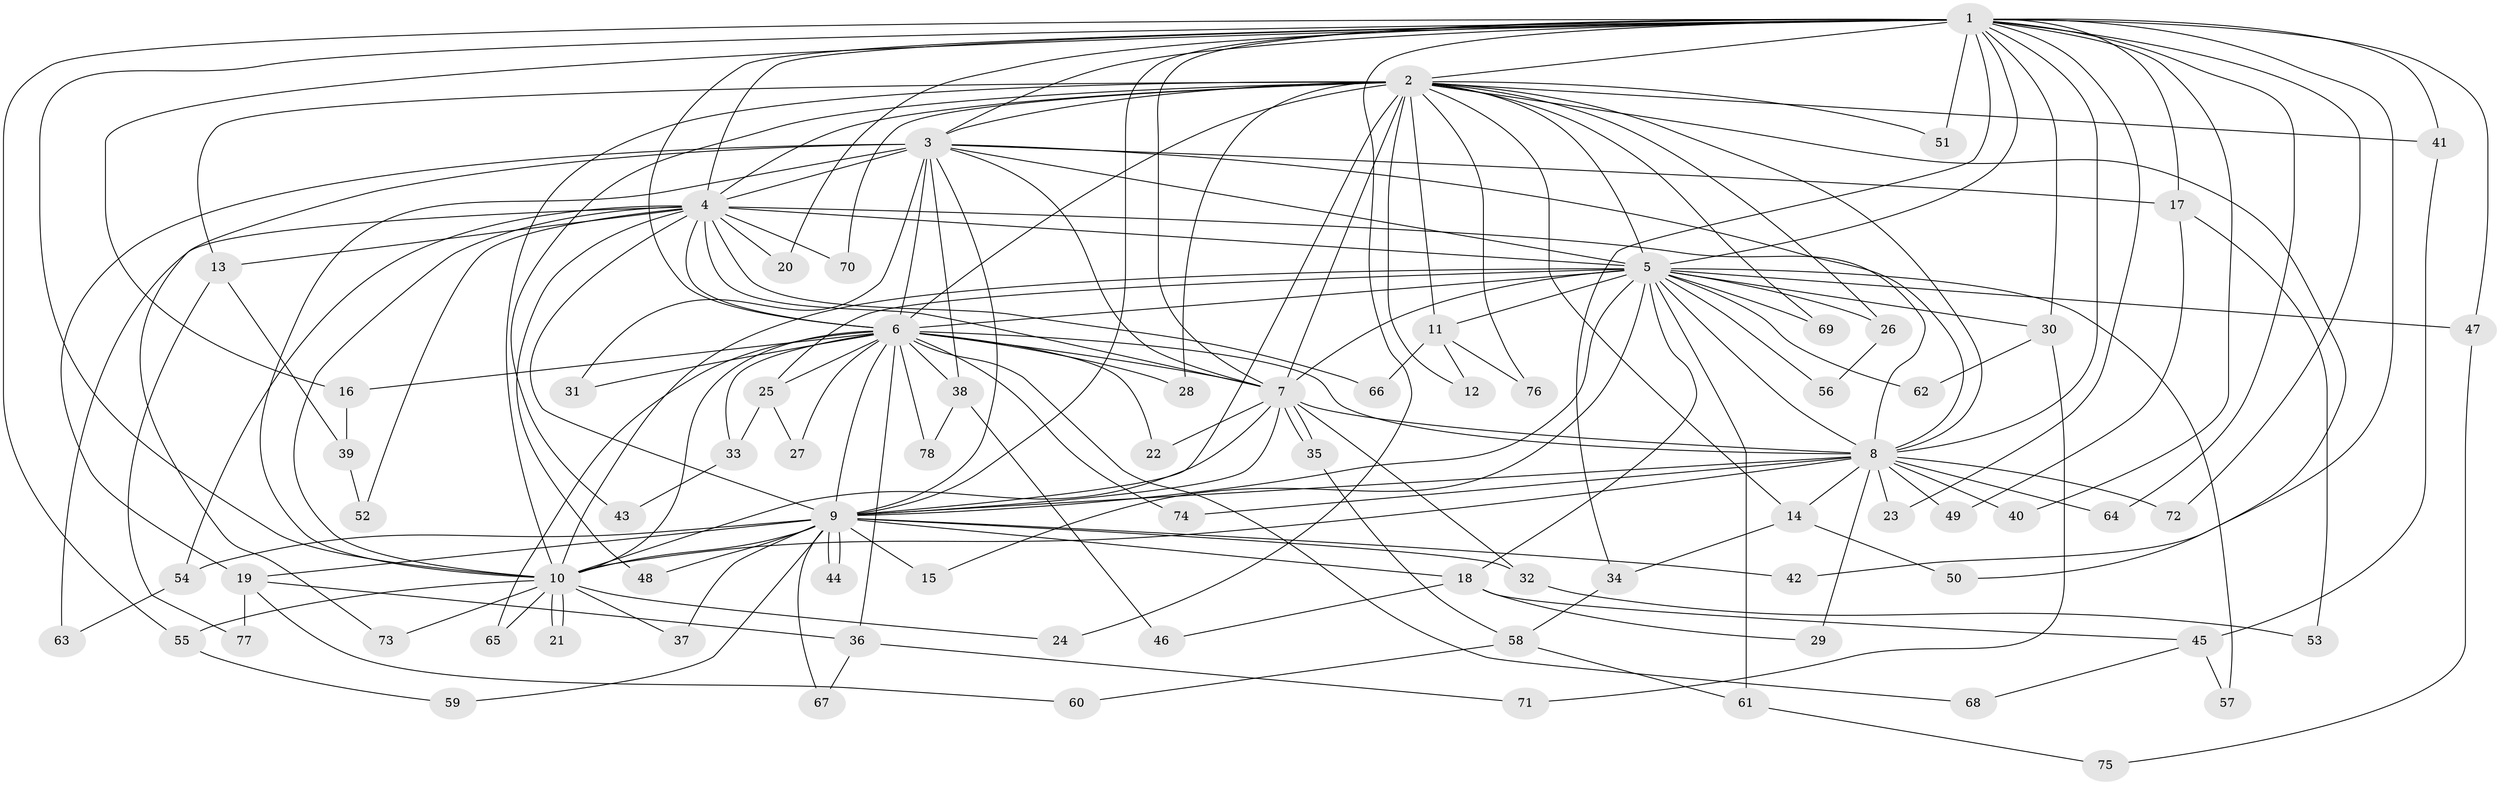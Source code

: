 // Generated by graph-tools (version 1.1) at 2025/49/03/09/25 03:49:31]
// undirected, 78 vertices, 181 edges
graph export_dot {
graph [start="1"]
  node [color=gray90,style=filled];
  1;
  2;
  3;
  4;
  5;
  6;
  7;
  8;
  9;
  10;
  11;
  12;
  13;
  14;
  15;
  16;
  17;
  18;
  19;
  20;
  21;
  22;
  23;
  24;
  25;
  26;
  27;
  28;
  29;
  30;
  31;
  32;
  33;
  34;
  35;
  36;
  37;
  38;
  39;
  40;
  41;
  42;
  43;
  44;
  45;
  46;
  47;
  48;
  49;
  50;
  51;
  52;
  53;
  54;
  55;
  56;
  57;
  58;
  59;
  60;
  61;
  62;
  63;
  64;
  65;
  66;
  67;
  68;
  69;
  70;
  71;
  72;
  73;
  74;
  75;
  76;
  77;
  78;
  1 -- 2;
  1 -- 3;
  1 -- 4;
  1 -- 5;
  1 -- 6;
  1 -- 7;
  1 -- 8;
  1 -- 9;
  1 -- 10;
  1 -- 16;
  1 -- 17;
  1 -- 20;
  1 -- 23;
  1 -- 24;
  1 -- 30;
  1 -- 34;
  1 -- 40;
  1 -- 41;
  1 -- 42;
  1 -- 47;
  1 -- 51;
  1 -- 55;
  1 -- 64;
  1 -- 72;
  2 -- 3;
  2 -- 4;
  2 -- 5;
  2 -- 6;
  2 -- 7;
  2 -- 8;
  2 -- 9;
  2 -- 10;
  2 -- 11;
  2 -- 12;
  2 -- 13;
  2 -- 14;
  2 -- 26;
  2 -- 28;
  2 -- 41;
  2 -- 43;
  2 -- 50;
  2 -- 51;
  2 -- 69;
  2 -- 70;
  2 -- 76;
  3 -- 4;
  3 -- 5;
  3 -- 6;
  3 -- 7;
  3 -- 8;
  3 -- 9;
  3 -- 10;
  3 -- 17;
  3 -- 19;
  3 -- 31;
  3 -- 38;
  3 -- 73;
  4 -- 5;
  4 -- 6;
  4 -- 7;
  4 -- 8;
  4 -- 9;
  4 -- 10;
  4 -- 13;
  4 -- 20;
  4 -- 48;
  4 -- 52;
  4 -- 54;
  4 -- 63;
  4 -- 66;
  4 -- 70;
  5 -- 6;
  5 -- 7;
  5 -- 8;
  5 -- 9;
  5 -- 10;
  5 -- 11;
  5 -- 15;
  5 -- 18;
  5 -- 25;
  5 -- 26;
  5 -- 30;
  5 -- 47;
  5 -- 56;
  5 -- 57;
  5 -- 61;
  5 -- 62;
  5 -- 69;
  6 -- 7;
  6 -- 8;
  6 -- 9;
  6 -- 10;
  6 -- 16;
  6 -- 22;
  6 -- 25;
  6 -- 27;
  6 -- 28;
  6 -- 31;
  6 -- 33;
  6 -- 36;
  6 -- 38;
  6 -- 65;
  6 -- 68;
  6 -- 74;
  6 -- 78;
  7 -- 8;
  7 -- 9;
  7 -- 10;
  7 -- 22;
  7 -- 32;
  7 -- 35;
  7 -- 35;
  8 -- 9;
  8 -- 10;
  8 -- 14;
  8 -- 23;
  8 -- 29;
  8 -- 40;
  8 -- 49;
  8 -- 64;
  8 -- 72;
  8 -- 74;
  9 -- 10;
  9 -- 15;
  9 -- 18;
  9 -- 19;
  9 -- 32;
  9 -- 37;
  9 -- 42;
  9 -- 44;
  9 -- 44;
  9 -- 48;
  9 -- 54;
  9 -- 59;
  9 -- 67;
  10 -- 21;
  10 -- 21;
  10 -- 24;
  10 -- 37;
  10 -- 55;
  10 -- 65;
  10 -- 73;
  11 -- 12;
  11 -- 66;
  11 -- 76;
  13 -- 39;
  13 -- 77;
  14 -- 34;
  14 -- 50;
  16 -- 39;
  17 -- 49;
  17 -- 53;
  18 -- 29;
  18 -- 45;
  18 -- 46;
  19 -- 36;
  19 -- 60;
  19 -- 77;
  25 -- 27;
  25 -- 33;
  26 -- 56;
  30 -- 62;
  30 -- 71;
  32 -- 53;
  33 -- 43;
  34 -- 58;
  35 -- 58;
  36 -- 67;
  36 -- 71;
  38 -- 46;
  38 -- 78;
  39 -- 52;
  41 -- 45;
  45 -- 57;
  45 -- 68;
  47 -- 75;
  54 -- 63;
  55 -- 59;
  58 -- 60;
  58 -- 61;
  61 -- 75;
}
